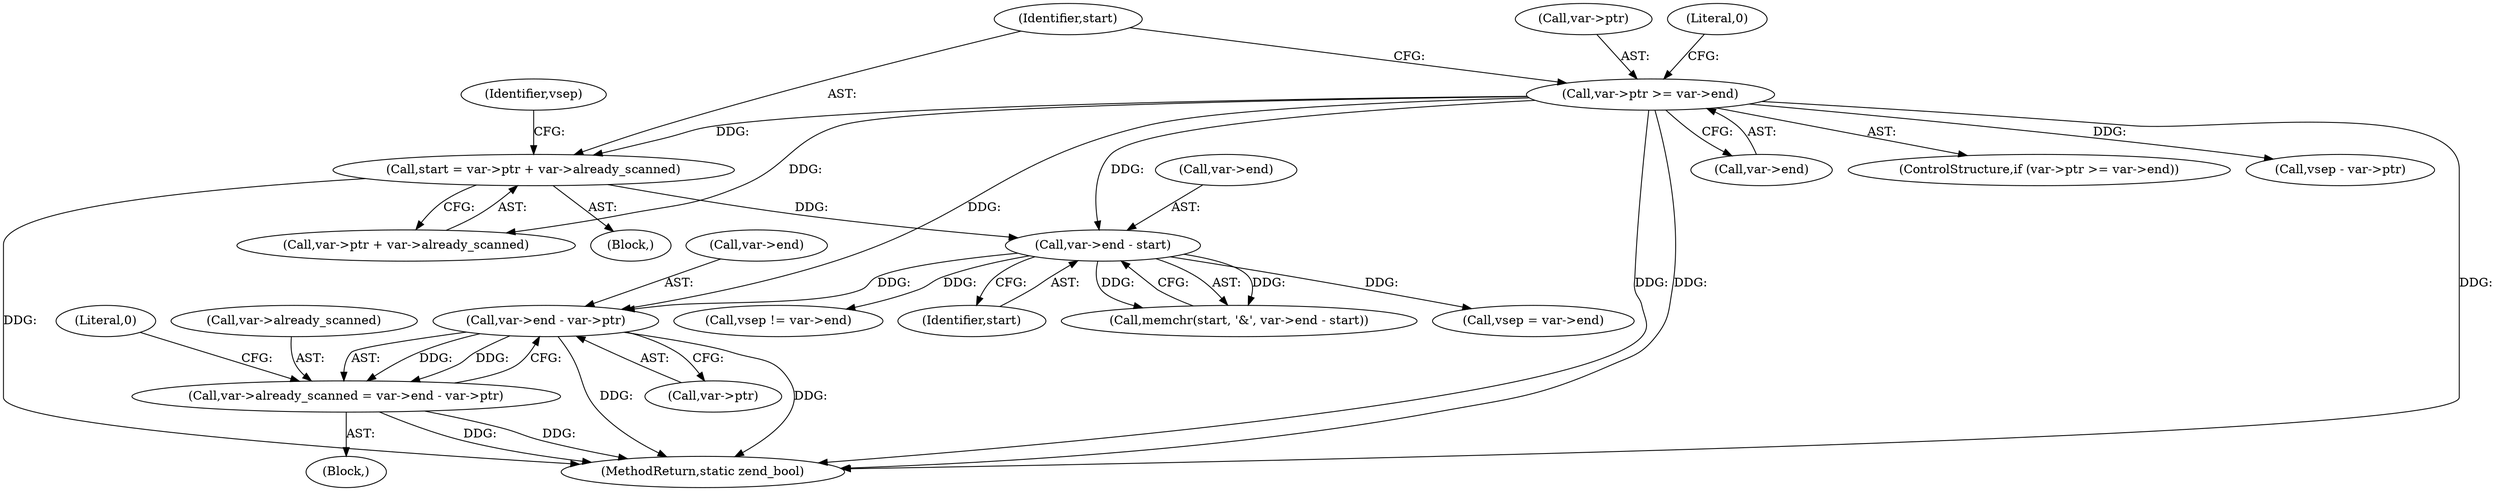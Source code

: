 digraph "0_php-src_a15bffd105ac28fd0dd9b596632dbf035238fda3@pointer" {
"1000156" [label="(Call,var->end - var->ptr)"];
"1000139" [label="(Call,var->end - start)"];
"1000115" [label="(Call,var->ptr >= var->end)"];
"1000125" [label="(Call,start = var->ptr + var->already_scanned)"];
"1000152" [label="(Call,var->already_scanned = var->end - var->ptr)"];
"1000124" [label="(Literal,0)"];
"1000151" [label="(Block,)"];
"1000126" [label="(Identifier,start)"];
"1000160" [label="(Call,var->ptr)"];
"1000153" [label="(Call,var->already_scanned)"];
"1000167" [label="(Call,vsep = var->end)"];
"1000156" [label="(Call,var->end - var->ptr)"];
"1000164" [label="(Literal,0)"];
"1000152" [label="(Call,var->already_scanned = var->end - var->ptr)"];
"1000127" [label="(Call,var->ptr + var->already_scanned)"];
"1000276" [label="(MethodReturn,static zend_bool)"];
"1000119" [label="(Call,var->end)"];
"1000157" [label="(Call,var->end)"];
"1000139" [label="(Call,var->end - start)"];
"1000125" [label="(Call,start = var->ptr + var->already_scanned)"];
"1000114" [label="(ControlStructure,if (var->ptr >= var->end))"];
"1000264" [label="(Call,vsep != var->end)"];
"1000143" [label="(Identifier,start)"];
"1000115" [label="(Call,var->ptr >= var->end)"];
"1000136" [label="(Call,memchr(start, '&', var->end - start))"];
"1000106" [label="(Block,)"];
"1000116" [label="(Call,var->ptr)"];
"1000179" [label="(Call,vsep - var->ptr)"];
"1000140" [label="(Call,var->end)"];
"1000135" [label="(Identifier,vsep)"];
"1000156" -> "1000152"  [label="AST: "];
"1000156" -> "1000160"  [label="CFG: "];
"1000157" -> "1000156"  [label="AST: "];
"1000160" -> "1000156"  [label="AST: "];
"1000152" -> "1000156"  [label="CFG: "];
"1000156" -> "1000276"  [label="DDG: "];
"1000156" -> "1000276"  [label="DDG: "];
"1000156" -> "1000152"  [label="DDG: "];
"1000156" -> "1000152"  [label="DDG: "];
"1000139" -> "1000156"  [label="DDG: "];
"1000115" -> "1000156"  [label="DDG: "];
"1000139" -> "1000136"  [label="AST: "];
"1000139" -> "1000143"  [label="CFG: "];
"1000140" -> "1000139"  [label="AST: "];
"1000143" -> "1000139"  [label="AST: "];
"1000136" -> "1000139"  [label="CFG: "];
"1000139" -> "1000136"  [label="DDG: "];
"1000139" -> "1000136"  [label="DDG: "];
"1000115" -> "1000139"  [label="DDG: "];
"1000125" -> "1000139"  [label="DDG: "];
"1000139" -> "1000167"  [label="DDG: "];
"1000139" -> "1000264"  [label="DDG: "];
"1000115" -> "1000114"  [label="AST: "];
"1000115" -> "1000119"  [label="CFG: "];
"1000116" -> "1000115"  [label="AST: "];
"1000119" -> "1000115"  [label="AST: "];
"1000124" -> "1000115"  [label="CFG: "];
"1000126" -> "1000115"  [label="CFG: "];
"1000115" -> "1000276"  [label="DDG: "];
"1000115" -> "1000276"  [label="DDG: "];
"1000115" -> "1000276"  [label="DDG: "];
"1000115" -> "1000125"  [label="DDG: "];
"1000115" -> "1000127"  [label="DDG: "];
"1000115" -> "1000179"  [label="DDG: "];
"1000125" -> "1000106"  [label="AST: "];
"1000125" -> "1000127"  [label="CFG: "];
"1000126" -> "1000125"  [label="AST: "];
"1000127" -> "1000125"  [label="AST: "];
"1000135" -> "1000125"  [label="CFG: "];
"1000125" -> "1000276"  [label="DDG: "];
"1000152" -> "1000151"  [label="AST: "];
"1000153" -> "1000152"  [label="AST: "];
"1000164" -> "1000152"  [label="CFG: "];
"1000152" -> "1000276"  [label="DDG: "];
"1000152" -> "1000276"  [label="DDG: "];
}
